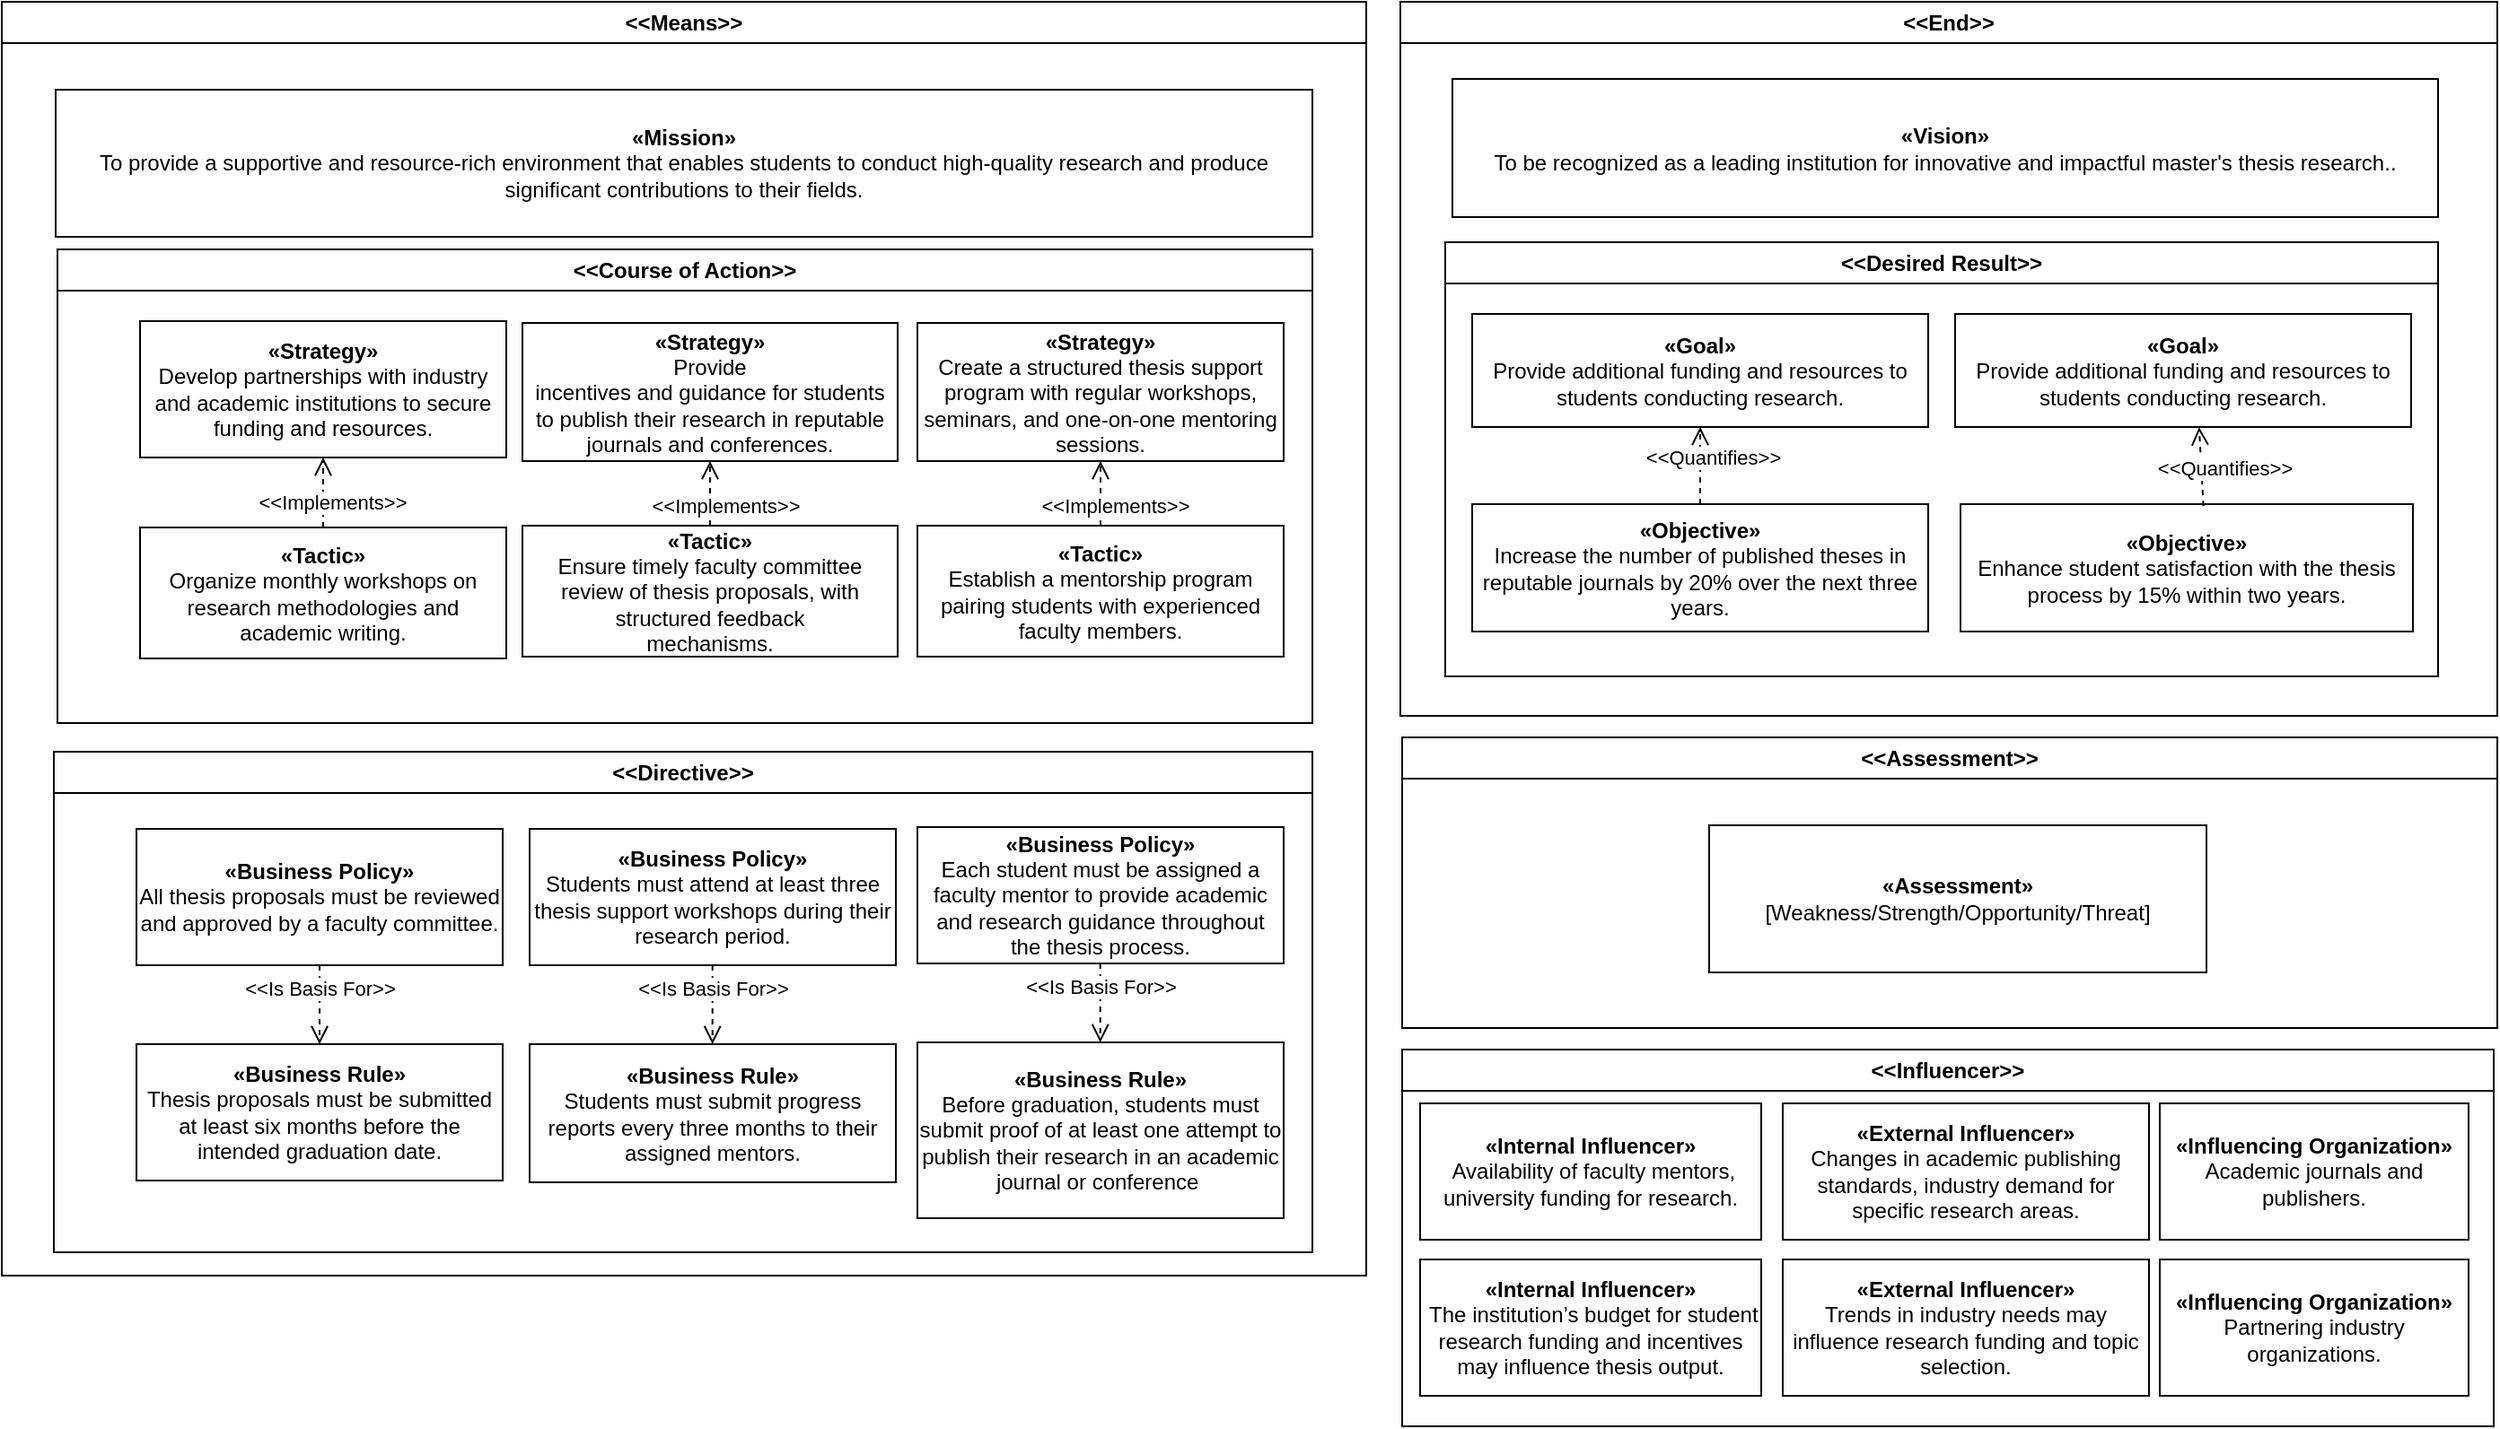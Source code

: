 <mxfile version="23.0.2" type="device">
  <diagram name="Page-1" id="p2BPDg9jxZjePueaDm7e">
    <mxGraphModel dx="2143" dy="1233" grid="1" gridSize="10" guides="1" tooltips="1" connect="1" arrows="1" fold="1" page="0" pageScale="1" pageWidth="827" pageHeight="1169" math="0" shadow="0">
      <root>
        <mxCell id="0" />
        <mxCell id="1" parent="0" />
        <UserObject label="&amp;lt;&amp;lt;End&amp;gt;&amp;gt;" tooltip="An End represents the ultimate outcomes that the business aims to achieve. It encompasses the overall aspirations and desired states that guide the organization&#39;s efforts." id="hP1qpWTvxKmi9HbJ8WEG-1">
          <mxCell style="swimlane;whiteSpace=wrap;html=1;" parent="1" vertex="1">
            <mxGeometry x="449" y="-140" width="611" height="398" as="geometry">
              <mxRectangle x="245" y="-141" width="86" height="26" as="alternateBounds" />
            </mxGeometry>
          </mxCell>
        </UserObject>
        <UserObject label="&lt;b&gt;«Vision»&lt;/b&gt;&lt;br&gt;To be recognized as a leading institution for innovative and impactful master&#39;s thesis research.." tooltip="A Vision is a broad, aspirational statement that describes the future state the organization aims to achieve. It provides a long-term direction and inspiration for the business." id="hP1qpWTvxKmi9HbJ8WEG-5">
          <mxCell style="html=1;whiteSpace=wrap;" parent="hP1qpWTvxKmi9HbJ8WEG-1" vertex="1">
            <mxGeometry x="29" y="43" width="549" height="77" as="geometry" />
          </mxCell>
        </UserObject>
        <UserObject label="&amp;lt;&amp;lt;Desired Result&amp;gt;&amp;gt;" tooltip="A Desired Result is a specific outcome that the organization wants to achieve. It can be further categorized into goals and objectives. Desired results are more concrete and measurable compared to the vision." id="hP1qpWTvxKmi9HbJ8WEG-4">
          <mxCell style="swimlane;whiteSpace=wrap;html=1;" parent="hP1qpWTvxKmi9HbJ8WEG-1" vertex="1">
            <mxGeometry x="25" y="134" width="553" height="242" as="geometry">
              <mxRectangle x="50" y="139" width="147" height="26" as="alternateBounds" />
            </mxGeometry>
          </mxCell>
        </UserObject>
        <UserObject label="&lt;b&gt;«Goal»&lt;/b&gt;&lt;br&gt;Provide &lt;span style=&quot;&quot; data-end=&quot;761&quot; data-start=&quot;725&quot;&gt;additional funding and resources&lt;/span&gt; to students conducting research." tooltip="A Goal is a high-level, long-term target that the organization strives to achieve. Goals are broad and provide a general direction for the business." id="hP1qpWTvxKmi9HbJ8WEG-7">
          <mxCell style="html=1;whiteSpace=wrap;" parent="hP1qpWTvxKmi9HbJ8WEG-4" vertex="1">
            <mxGeometry x="15" y="40" width="254" height="63" as="geometry" />
          </mxCell>
        </UserObject>
        <UserObject label="&lt;b&gt;«Goal»&lt;/b&gt;&lt;br&gt;Provide &lt;span data-end=&quot;761&quot; data-start=&quot;725&quot;&gt;additional funding and resources&lt;/span&gt; to students conducting research." tooltip="A Goal is a high-level, long-term target that the organization strives to achieve. Goals are broad and provide a general direction for the business." id="hP1qpWTvxKmi9HbJ8WEG-8">
          <mxCell style="html=1;whiteSpace=wrap;" parent="hP1qpWTvxKmi9HbJ8WEG-4" vertex="1">
            <mxGeometry x="284" y="40" width="254" height="63" as="geometry" />
          </mxCell>
        </UserObject>
        <UserObject label="&lt;b&gt;«Objective»&lt;/b&gt;&lt;br&gt;Increase the number of published theses in reputable journals by 20% over the next three years." tooltip="A Vision is a broad, aspirational statement that describes the future state the organization aims to achieve. It provides a long-term direction and inspiration for the business." id="hP1qpWTvxKmi9HbJ8WEG-10">
          <mxCell style="html=1;whiteSpace=wrap;" parent="hP1qpWTvxKmi9HbJ8WEG-4" vertex="1">
            <mxGeometry x="15" y="146" width="254" height="71" as="geometry" />
          </mxCell>
        </UserObject>
        <UserObject label="&lt;b&gt;«Objective»&lt;/b&gt;&lt;br&gt;Enhance student satisfaction with the thesis process by 15% within two years." tooltip="A Vision is a broad, aspirational statement that describes the future state the organization aims to achieve. It provides a long-term direction and inspiration for the business." id="hP1qpWTvxKmi9HbJ8WEG-11">
          <mxCell style="html=1;whiteSpace=wrap;" parent="hP1qpWTvxKmi9HbJ8WEG-4" vertex="1">
            <mxGeometry x="287" y="146" width="252" height="71" as="geometry" />
          </mxCell>
        </UserObject>
        <UserObject label="&amp;lt;&amp;lt;Quantifies&amp;gt;&amp;gt;" tooltip="An Objective Quantifies a Goal" id="hP1qpWTvxKmi9HbJ8WEG-26">
          <mxCell style="html=1;verticalAlign=bottom;endArrow=open;dashed=1;endSize=8;curved=0;rounded=0;sourcePerimeterSpacing=8;targetPerimeterSpacing=8;entryX=0.5;entryY=1;entryDx=0;entryDy=0;exitX=0.5;exitY=0;exitDx=0;exitDy=0;" parent="hP1qpWTvxKmi9HbJ8WEG-4" source="hP1qpWTvxKmi9HbJ8WEG-10" target="hP1qpWTvxKmi9HbJ8WEG-7" edge="1">
            <mxGeometry x="-0.198" y="-7" relative="1" as="geometry">
              <mxPoint x="204" y="162" as="sourcePoint" />
              <mxPoint x="49" y="162" as="targetPoint" />
              <mxPoint as="offset" />
            </mxGeometry>
          </mxCell>
        </UserObject>
        <UserObject label="&amp;lt;&amp;lt;Quantifies&amp;gt;&amp;gt;" tooltip="An Objective Quantifies a Goal" id="hP1qpWTvxKmi9HbJ8WEG-27">
          <mxCell style="html=1;verticalAlign=bottom;endArrow=open;dashed=1;endSize=8;curved=0;rounded=0;sourcePerimeterSpacing=8;targetPerimeterSpacing=8;entryX=0.535;entryY=1.001;entryDx=0;entryDy=0;exitX=0.537;exitY=0.015;exitDx=0;exitDy=0;entryPerimeter=0;exitPerimeter=0;" parent="hP1qpWTvxKmi9HbJ8WEG-4" source="hP1qpWTvxKmi9HbJ8WEG-11" target="hP1qpWTvxKmi9HbJ8WEG-8" edge="1">
            <mxGeometry x="-0.483" y="-12" relative="1" as="geometry">
              <mxPoint x="412.5" y="142.5" as="sourcePoint" />
              <mxPoint x="412.5" y="99.5" as="targetPoint" />
              <mxPoint as="offset" />
            </mxGeometry>
          </mxCell>
        </UserObject>
        <UserObject label="&amp;lt;&amp;lt;Means&amp;gt;&amp;gt;" tooltip="A Means is some &quot;device, capability, regime, technique, restriction, agency, instrument, or method that may be called upon, activated, or enforced to achieve Ends.&quot; It does not include the tasks (business processes and workflow) necessary to exploit it, or responsibility for such tasks. Typically Means are organized into Mission, Courses of Action, and Directives." id="hP1qpWTvxKmi9HbJ8WEG-2">
          <mxCell style="swimlane;whiteSpace=wrap;html=1;startSize=23;" parent="1" vertex="1">
            <mxGeometry x="-330" y="-140" width="760" height="710" as="geometry">
              <mxRectangle x="-199" y="-141" width="116" height="26" as="alternateBounds" />
            </mxGeometry>
          </mxCell>
        </UserObject>
        <UserObject label="&amp;lt;&amp;lt;Course of Action&amp;gt;&amp;gt;" tooltip="Courses of Action are the decisions made by the enterprise about what actions to take. They go beyond just resources, skills, or competencies, and involve configuring various aspects of the enterprise (such as processes, locations, people, and time) to direct efforts towards achieving Desired Results. They represent the enterprise&#39;s chosen methods for utilizing its resources, skills, and competencies effectively." id="hP1qpWTvxKmi9HbJ8WEG-3">
          <mxCell style="swimlane;whiteSpace=wrap;html=1;" parent="hP1qpWTvxKmi9HbJ8WEG-2" vertex="1">
            <mxGeometry x="31" y="138" width="699" height="264" as="geometry">
              <mxRectangle x="30" y="92" width="132" height="26" as="alternateBounds" />
            </mxGeometry>
          </mxCell>
        </UserObject>
        <UserObject label="&lt;b&gt;«Strategy»&lt;/b&gt;&lt;br&gt;Develop partnerships with industry and academic institutions to secure funding and resources." tooltip="A Strategy is a key component of the plan for the Mission, representing the essential Course of Action to achieve Ends, particularly Goals. It channels efforts towards these Goals and is more than just a resource, skill, or competency. A Strategy is the chosen approach by the enterprise to achieve its Goals, considering environmental constraints and risks." id="hP1qpWTvxKmi9HbJ8WEG-12">
          <mxCell style="html=1;whiteSpace=wrap;" parent="hP1qpWTvxKmi9HbJ8WEG-3" vertex="1">
            <mxGeometry x="46" y="40" width="204" height="76" as="geometry" />
          </mxCell>
        </UserObject>
        <UserObject label="&lt;b&gt;«Strategy»&lt;/b&gt;&lt;br&gt;Create a structured thesis support program with regular workshops, seminars, and one-on-one mentoring sessions." tooltip="A Strategy is a key component of the plan for the Mission, representing the essential Course of Action to achieve Ends, particularly Goals. It channels efforts towards these Goals and is more than just a resource, skill, or competency. A Strategy is the chosen approach by the enterprise to achieve its Goals, considering environmental constraints and risks." id="hP1qpWTvxKmi9HbJ8WEG-13">
          <mxCell style="html=1;whiteSpace=wrap;" parent="hP1qpWTvxKmi9HbJ8WEG-3" vertex="1">
            <mxGeometry x="479" y="41" width="204" height="77" as="geometry" />
          </mxCell>
        </UserObject>
        <UserObject label="&lt;b&gt;«Tactic»&lt;/b&gt;&lt;br&gt;Organize monthly workshops on research methodologies and academic writing." tooltip="A Tactic is a specific Course of Action that details part of a Strategy. It implements the Strategy by outlining specific actions to be taken." id="hP1qpWTvxKmi9HbJ8WEG-14">
          <mxCell style="html=1;whiteSpace=wrap;" parent="hP1qpWTvxKmi9HbJ8WEG-3" vertex="1">
            <mxGeometry x="46.0" y="155" width="204" height="73" as="geometry" />
          </mxCell>
        </UserObject>
        <UserObject label="&lt;b&gt;«Tactic»&lt;/b&gt;&lt;br&gt;Establish a mentorship program pairing students with experienced faculty members." tooltip="A Tactic is a specific Course of Action that details part of a Strategy. It implements the Strategy by outlining specific actions to be taken." id="hP1qpWTvxKmi9HbJ8WEG-15">
          <mxCell style="html=1;whiteSpace=wrap;" parent="hP1qpWTvxKmi9HbJ8WEG-3" vertex="1">
            <mxGeometry x="479.0" y="154" width="204" height="73" as="geometry" />
          </mxCell>
        </UserObject>
        <UserObject label="&amp;lt;&amp;lt;Implements&amp;gt;&amp;gt;" tooltip="A Tactic Implements a Strategy" id="v45wHwmNPlJFC_kI_UiO-4">
          <mxCell style="html=1;verticalAlign=bottom;endArrow=open;dashed=1;endSize=8;curved=0;rounded=0;sourcePerimeterSpacing=8;targetPerimeterSpacing=8;exitX=0.5;exitY=0;exitDx=0;exitDy=0;entryX=0.5;entryY=1;entryDx=0;entryDy=0;" parent="hP1qpWTvxKmi9HbJ8WEG-3" source="hP1qpWTvxKmi9HbJ8WEG-15" target="hP1qpWTvxKmi9HbJ8WEG-13" edge="1">
            <mxGeometry x="-0.854" y="-8" relative="1" as="geometry">
              <mxPoint x="603" y="298" as="sourcePoint" />
              <mxPoint x="448" y="298" as="targetPoint" />
              <mxPoint as="offset" />
            </mxGeometry>
          </mxCell>
        </UserObject>
        <UserObject label="&amp;lt;&amp;lt;Implements&amp;gt;&amp;gt;" tooltip="A Tactic Implements a Strategy" id="v45wHwmNPlJFC_kI_UiO-7">
          <mxCell style="html=1;verticalAlign=bottom;endArrow=open;dashed=1;endSize=8;curved=0;rounded=0;sourcePerimeterSpacing=8;targetPerimeterSpacing=8;exitX=0.5;exitY=0;exitDx=0;exitDy=0;entryX=0.5;entryY=1;entryDx=0;entryDy=0;" parent="hP1qpWTvxKmi9HbJ8WEG-3" source="hP1qpWTvxKmi9HbJ8WEG-14" target="hP1qpWTvxKmi9HbJ8WEG-12" edge="1">
            <mxGeometry x="-0.744" y="-5" relative="1" as="geometry">
              <mxPoint x="189" y="139" as="sourcePoint" />
              <mxPoint x="34" y="139" as="targetPoint" />
              <mxPoint as="offset" />
            </mxGeometry>
          </mxCell>
        </UserObject>
        <UserObject label="&lt;b&gt;«Strategy»&lt;/b&gt;&lt;br&gt;Provide&lt;br/&gt;incentives and guidance for students to publish their research in reputable&lt;br/&gt;journals and conferences." tooltip="A Strategy is a key component of the plan for the Mission, representing the essential Course of Action to achieve Ends, particularly Goals. It channels efforts towards these Goals and is more than just a resource, skill, or competency. A Strategy is the chosen approach by the enterprise to achieve its Goals, considering environmental constraints and risks." id="nNuL0E2bA-xuL7lSHtU2-3">
          <mxCell style="html=1;whiteSpace=wrap;" vertex="1" parent="hP1qpWTvxKmi9HbJ8WEG-3">
            <mxGeometry x="259" y="41" width="209" height="77" as="geometry" />
          </mxCell>
        </UserObject>
        <UserObject label="&lt;b&gt;«Tactic»&lt;/b&gt;&lt;br&gt;Ensure&amp;nbsp;timely faculty committee review of thesis proposals, with structured feedback&lt;br&gt;mechanisms." tooltip="A Tactic is a specific Course of Action that details part of a Strategy. It implements the Strategy by outlining specific actions to be taken." id="nNuL0E2bA-xuL7lSHtU2-4">
          <mxCell style="html=1;whiteSpace=wrap;" vertex="1" parent="hP1qpWTvxKmi9HbJ8WEG-3">
            <mxGeometry x="259" y="154" width="209" height="73" as="geometry" />
          </mxCell>
        </UserObject>
        <UserObject label="&amp;lt;&amp;lt;Implements&amp;gt;&amp;gt;" tooltip="A Tactic Implements a Strategy" id="nNuL0E2bA-xuL7lSHtU2-5">
          <mxCell style="html=1;verticalAlign=bottom;endArrow=open;dashed=1;endSize=8;curved=0;rounded=0;sourcePerimeterSpacing=8;targetPerimeterSpacing=8;exitX=0.5;exitY=0;exitDx=0;exitDy=0;entryX=0.5;entryY=1;entryDx=0;entryDy=0;" edge="1" parent="hP1qpWTvxKmi9HbJ8WEG-3" source="nNuL0E2bA-xuL7lSHtU2-4" target="nNuL0E2bA-xuL7lSHtU2-3">
            <mxGeometry x="-0.854" y="-8" relative="1" as="geometry">
              <mxPoint x="383" y="298" as="sourcePoint" />
              <mxPoint x="228" y="298" as="targetPoint" />
              <mxPoint as="offset" />
            </mxGeometry>
          </mxCell>
        </UserObject>
        <UserObject label="&lt;b&gt;«Mission»&lt;/b&gt;&lt;br&gt;To provide a supportive and resource-rich environment that enables students to conduct high-quality research and produce significant contributions to their fields." tooltip="A Mission describes the ongoing operational activities of the enterprise, outlining what the business does or will do on a daily basis. It makes the Vision actionable by detailing the continuous activities that bring the Vision to life. Strategies are used to plan the Mission." id="hP1qpWTvxKmi9HbJ8WEG-6">
          <mxCell style="html=1;whiteSpace=wrap;" parent="hP1qpWTvxKmi9HbJ8WEG-2" vertex="1">
            <mxGeometry x="30" y="49" width="700" height="82" as="geometry" />
          </mxCell>
        </UserObject>
        <UserObject label="&amp;lt;&amp;lt;Directive&amp;gt;&amp;gt;" tooltip="Directives are divided into Business Policies and Business Rules. Business Policies are not directly actionable, while Business Rules are and need to be defined and managed for consistency and completeness. Business Rules are derived from Business Policies." id="hP1qpWTvxKmi9HbJ8WEG-17">
          <mxCell style="swimlane;whiteSpace=wrap;html=1;" parent="hP1qpWTvxKmi9HbJ8WEG-2" vertex="1">
            <mxGeometry x="29" y="418" width="701" height="279" as="geometry">
              <mxRectangle x="347" y="167" width="126" height="26" as="alternateBounds" />
            </mxGeometry>
          </mxCell>
        </UserObject>
        <UserObject label="&lt;b&gt;«Business Policy»&lt;/b&gt;&lt;br&gt;All thesis proposals must be reviewed and approved by a faculty committee." tooltip="A Business Policy is a Directive that is not directly enforceable but serves to govern or guide the enterprise. Business Policies provide the foundation for Business Rules and also govern Business Processes." id="hP1qpWTvxKmi9HbJ8WEG-18">
          <mxCell style="html=1;whiteSpace=wrap;" parent="hP1qpWTvxKmi9HbJ8WEG-17" vertex="1">
            <mxGeometry x="46" y="43" width="204" height="76" as="geometry" />
          </mxCell>
        </UserObject>
        <UserObject label="&lt;b&gt;«Business Policy»&lt;/b&gt;&lt;br&gt;Students must attend at least three thesis support workshops during their research period." tooltip="A Business Policy is a Directive that is not directly enforceable but serves to govern or guide the enterprise. Business Policies provide the foundation for Business Rules and also govern Business Processes." id="hP1qpWTvxKmi9HbJ8WEG-19">
          <mxCell style="html=1;whiteSpace=wrap;" parent="hP1qpWTvxKmi9HbJ8WEG-17" vertex="1">
            <mxGeometry x="265" y="43" width="204" height="76" as="geometry" />
          </mxCell>
        </UserObject>
        <UserObject label="&lt;b&gt;«Business Rule»&lt;/b&gt;&lt;br&gt;Thesis proposals must be submitted at least six months before the intended graduation date." tooltip="A Business Rule is a Directive intended to govern, guide, or influence business behavior in support of a Business Policy. It is formulated in response to an Opportunity, Threat, Strength, or Weakness and does not require additional interpretation to undertake Strategies or Tactics. Business Rules are often derived from Business Policies and guide Business Processes." id="hP1qpWTvxKmi9HbJ8WEG-20">
          <mxCell style="html=1;whiteSpace=wrap;" parent="hP1qpWTvxKmi9HbJ8WEG-17" vertex="1">
            <mxGeometry x="46.0" y="163" width="204" height="76" as="geometry" />
          </mxCell>
        </UserObject>
        <UserObject label="&lt;b&gt;«Business Rule»&lt;/b&gt;&lt;br&gt;Students must submit progress reports every three months to their assigned mentors." tooltip="A Business Rule is a Directive intended to govern, guide, or influence business behavior in support of a Business Policy. It is formulated in response to an Opportunity, Threat, Strength, or Weakness and does not require additional interpretation to undertake Strategies or Tactics. Business Rules are often derived from Business Policies and guide Business Processes." id="hP1qpWTvxKmi9HbJ8WEG-21">
          <mxCell style="html=1;whiteSpace=wrap;" parent="hP1qpWTvxKmi9HbJ8WEG-17" vertex="1">
            <mxGeometry x="265" y="163" width="204" height="77" as="geometry" />
          </mxCell>
        </UserObject>
        <UserObject label="&amp;lt;&amp;lt;Is Basis For&amp;gt;&amp;gt;" tooltip="A Business Policy is a basis for a Business Rule" id="nNuL0E2bA-xuL7lSHtU2-1">
          <mxCell style="html=1;verticalAlign=bottom;endArrow=open;dashed=1;endSize=8;curved=0;rounded=0;sourcePerimeterSpacing=8;targetPerimeterSpacing=8;exitX=0.5;exitY=1;exitDx=0;exitDy=0;entryX=0.5;entryY=0;entryDx=0;entryDy=0;" edge="1" parent="hP1qpWTvxKmi9HbJ8WEG-17" source="hP1qpWTvxKmi9HbJ8WEG-18" target="hP1qpWTvxKmi9HbJ8WEG-20">
            <mxGeometry relative="1" as="geometry">
              <mxPoint x="234" y="423" as="sourcePoint" />
              <mxPoint x="79" y="423" as="targetPoint" />
            </mxGeometry>
          </mxCell>
        </UserObject>
        <UserObject label="&amp;lt;&amp;lt;Is Basis For&amp;gt;&amp;gt;" tooltip="A Business Policy is a basis for a Business Rule" id="nNuL0E2bA-xuL7lSHtU2-2">
          <mxCell style="html=1;verticalAlign=bottom;endArrow=open;dashed=1;endSize=8;curved=0;rounded=0;sourcePerimeterSpacing=8;targetPerimeterSpacing=8;exitX=0.5;exitY=1;exitDx=0;exitDy=0;entryX=0.5;entryY=0;entryDx=0;entryDy=0;" edge="1" parent="hP1qpWTvxKmi9HbJ8WEG-17">
            <mxGeometry relative="1" as="geometry">
              <mxPoint x="366.86" y="119" as="sourcePoint" />
              <mxPoint x="366.86" y="163" as="targetPoint" />
            </mxGeometry>
          </mxCell>
        </UserObject>
        <UserObject label="&lt;b&gt;«Business Policy»&lt;/b&gt;&lt;br&gt;Each student must be assigned a faculty mentor to provide academic and research guidance throughout the thesis process." tooltip="A Business Policy is a Directive that is not directly enforceable but serves to govern or guide the enterprise. Business Policies provide the foundation for Business Rules and also govern Business Processes." id="nNuL0E2bA-xuL7lSHtU2-6">
          <mxCell style="html=1;whiteSpace=wrap;" vertex="1" parent="hP1qpWTvxKmi9HbJ8WEG-17">
            <mxGeometry x="481" y="42" width="204" height="76" as="geometry" />
          </mxCell>
        </UserObject>
        <UserObject label="&lt;b&gt;«Business Rule»&lt;/b&gt;&lt;br&gt;&lt;div&gt;Before graduation, students must submit proof of at least one attempt to publish their research in an academic journal or conference&amp;nbsp;&lt;br&gt;&lt;/div&gt;" tooltip="A Business Rule is a Directive intended to govern, guide, or influence business behavior in support of a Business Policy. It is formulated in response to an Opportunity, Threat, Strength, or Weakness and does not require additional interpretation to undertake Strategies or Tactics. Business Rules are often derived from Business Policies and guide Business Processes." id="nNuL0E2bA-xuL7lSHtU2-7">
          <mxCell style="html=1;whiteSpace=wrap;" vertex="1" parent="hP1qpWTvxKmi9HbJ8WEG-17">
            <mxGeometry x="481" y="162" width="204" height="98" as="geometry" />
          </mxCell>
        </UserObject>
        <UserObject label="&amp;lt;&amp;lt;Is Basis For&amp;gt;&amp;gt;" tooltip="A Business Policy is a basis for a Business Rule" id="nNuL0E2bA-xuL7lSHtU2-8">
          <mxCell style="html=1;verticalAlign=bottom;endArrow=open;dashed=1;endSize=8;curved=0;rounded=0;sourcePerimeterSpacing=8;targetPerimeterSpacing=8;exitX=0.5;exitY=1;exitDx=0;exitDy=0;entryX=0.5;entryY=0;entryDx=0;entryDy=0;" edge="1" parent="hP1qpWTvxKmi9HbJ8WEG-17">
            <mxGeometry relative="1" as="geometry">
              <mxPoint x="582.86" y="118" as="sourcePoint" />
              <mxPoint x="582.86" y="162" as="targetPoint" />
            </mxGeometry>
          </mxCell>
        </UserObject>
        <UserObject label="&amp;lt;&amp;lt;Influencer&amp;gt;&amp;gt;" tooltip="An Influencer is any factor that can cause changes impacting the enterprise&#39;s use of its Means or the achievement of its Ends. It can also confirm the absence of expected changes. Influencers can be either internal (originating within the enterprise) or external (originating outside the enterprise)." id="hP1qpWTvxKmi9HbJ8WEG-22">
          <mxCell style="swimlane;whiteSpace=wrap;html=1;" parent="1" vertex="1">
            <mxGeometry x="450" y="444" width="608" height="210" as="geometry">
              <mxRectangle x="-177" y="712" width="120" height="26" as="alternateBounds" />
            </mxGeometry>
          </mxCell>
        </UserObject>
        <UserObject label="&lt;b&gt;«Internal Influencer»&lt;/b&gt;&lt;br&gt;&amp;nbsp;Availability of faculty mentors, university funding for research." tooltip="An Internal Influencer is a factor originating within the enterprise that can affect its performance and decision-making. Examples include organizational culture, internal policies, employee skills, and available resources." id="hP1qpWTvxKmi9HbJ8WEG-23">
          <mxCell style="html=1;whiteSpace=wrap;" parent="hP1qpWTvxKmi9HbJ8WEG-22" vertex="1">
            <mxGeometry x="10" y="30" width="190" height="76" as="geometry" />
          </mxCell>
        </UserObject>
        <UserObject label="&lt;b&gt;«External Influencer»&lt;/b&gt;&lt;br&gt;Changes in academic publishing standards, industry demand for specific research areas." tooltip="An External Influencer is a factor originating outside the enterprise that can impact its operations, strategies, or goals. Examples include market trends, economic conditions, regulatory changes, and competitive actions." id="hP1qpWTvxKmi9HbJ8WEG-25">
          <mxCell style="html=1;whiteSpace=wrap;" parent="hP1qpWTvxKmi9HbJ8WEG-22" vertex="1">
            <mxGeometry x="212" y="30" width="204" height="76" as="geometry" />
          </mxCell>
        </UserObject>
        <UserObject label="&lt;b&gt;«External Influencer»&lt;/b&gt;&lt;br&gt;Trends in industry needs may influence research funding and topic selection." tooltip="An External Influencer is a factor originating outside the enterprise that can impact its operations, strategies, or goals. Examples include market trends, economic conditions, regulatory changes, and competitive actions." id="nNuL0E2bA-xuL7lSHtU2-9">
          <mxCell style="html=1;whiteSpace=wrap;" vertex="1" parent="hP1qpWTvxKmi9HbJ8WEG-22">
            <mxGeometry x="212" y="117" width="204" height="76" as="geometry" />
          </mxCell>
        </UserObject>
        <UserObject label="&lt;b&gt;«Internal Influencer»&lt;/b&gt;&lt;br&gt;&amp;nbsp;The institution’s budget for student research funding and incentives may influence thesis output." tooltip="An Internal Influencer is a factor originating within the enterprise that can affect its performance and decision-making. Examples include organizational culture, internal policies, employee skills, and available resources." id="nNuL0E2bA-xuL7lSHtU2-10">
          <mxCell style="html=1;whiteSpace=wrap;" vertex="1" parent="hP1qpWTvxKmi9HbJ8WEG-22">
            <mxGeometry x="10" y="117" width="190" height="76" as="geometry" />
          </mxCell>
        </UserObject>
        <UserObject label="&lt;b&gt;«Influencing Organization»&lt;/b&gt;&lt;br&gt;&lt;div&gt;Academic journals and publishers.&lt;/div&gt;" tooltip="An Influencing Organization is an external entity that impacts the enterprise being modeled in the BMM. It is the source of Influencers that affect the enterprise." id="nNuL0E2bA-xuL7lSHtU2-11">
          <mxCell style="html=1;whiteSpace=wrap;" vertex="1" parent="hP1qpWTvxKmi9HbJ8WEG-22">
            <mxGeometry x="422" y="30" width="172" height="76" as="geometry" />
          </mxCell>
        </UserObject>
        <UserObject label="&lt;b&gt;«Influencing Organization»&lt;/b&gt;&lt;br&gt;&lt;div&gt;&lt;span style=&quot;background-color: initial;&quot;&gt;Partnering industry organizations.&lt;/span&gt;&lt;/div&gt;" tooltip="An Influencing Organization is an external entity that impacts the enterprise being modeled in the BMM. It is the source of Influencers that affect the enterprise." id="hP1qpWTvxKmi9HbJ8WEG-24">
          <mxCell style="html=1;whiteSpace=wrap;" parent="hP1qpWTvxKmi9HbJ8WEG-22" vertex="1">
            <mxGeometry x="422" y="117" width="172" height="76" as="geometry" />
          </mxCell>
        </UserObject>
        <UserObject label="&amp;lt;&amp;lt;Assessment&amp;gt;&amp;gt;" tooltip="Assessments are judgments of some Influencers that affects the organization’s ability to employ its Means or achieve its&#xa;Ends." id="33MlbjpWQUjK8lD807qd-1">
          <mxCell style="swimlane;whiteSpace=wrap;html=1;" parent="1" vertex="1">
            <mxGeometry x="450" y="270" width="610" height="162" as="geometry">
              <mxRectangle x="593" y="329" width="126" height="26" as="alternateBounds" />
            </mxGeometry>
          </mxCell>
        </UserObject>
        <UserObject label="&lt;b&gt;«Assessment»&lt;/b&gt;&lt;br&gt;[Weakness/Strength/Opportunity/Threat]" tooltip="An Assessment is a judgment of some Influencer that affects the organization’s ability to employ its Means or achieve its&#xa;Ends." id="33MlbjpWQUjK8lD807qd-2">
          <mxCell style="html=1;whiteSpace=wrap;" parent="33MlbjpWQUjK8lD807qd-1" vertex="1">
            <mxGeometry x="171" y="49" width="277" height="82" as="geometry" />
          </mxCell>
        </UserObject>
      </root>
    </mxGraphModel>
  </diagram>
</mxfile>
